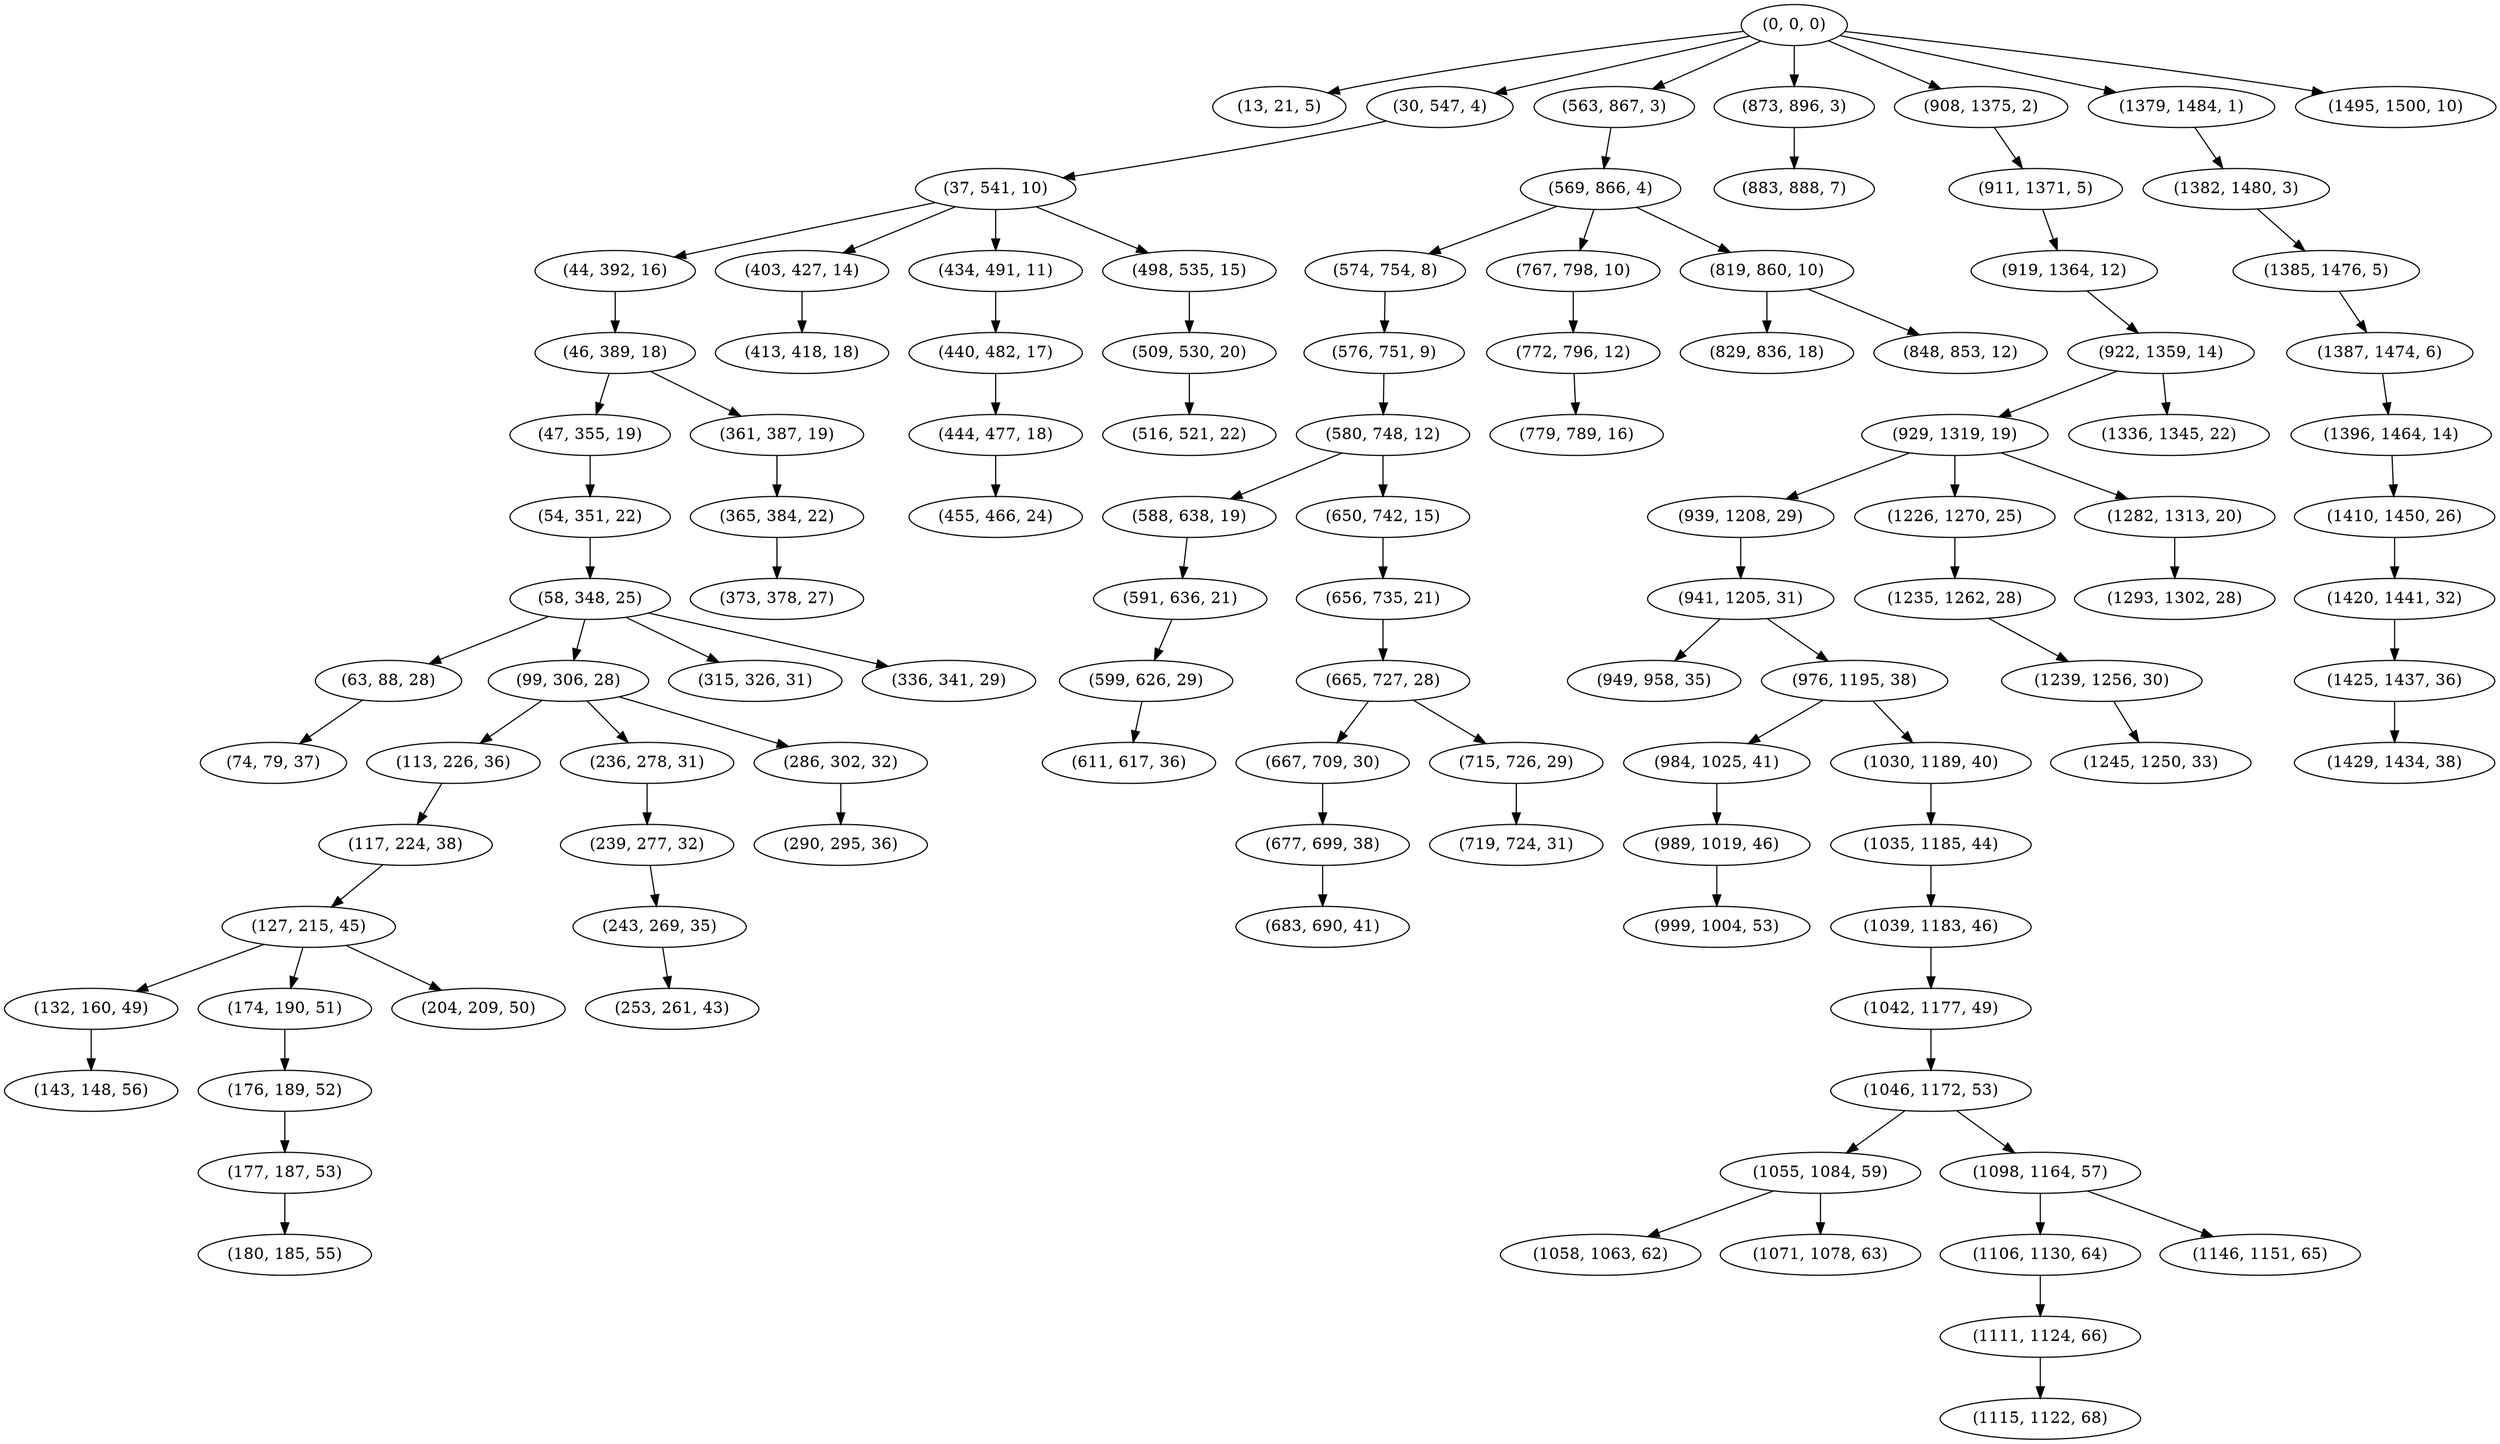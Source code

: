 digraph tree {
    "(0, 0, 0)";
    "(13, 21, 5)";
    "(30, 547, 4)";
    "(37, 541, 10)";
    "(44, 392, 16)";
    "(46, 389, 18)";
    "(47, 355, 19)";
    "(54, 351, 22)";
    "(58, 348, 25)";
    "(63, 88, 28)";
    "(74, 79, 37)";
    "(99, 306, 28)";
    "(113, 226, 36)";
    "(117, 224, 38)";
    "(127, 215, 45)";
    "(132, 160, 49)";
    "(143, 148, 56)";
    "(174, 190, 51)";
    "(176, 189, 52)";
    "(177, 187, 53)";
    "(180, 185, 55)";
    "(204, 209, 50)";
    "(236, 278, 31)";
    "(239, 277, 32)";
    "(243, 269, 35)";
    "(253, 261, 43)";
    "(286, 302, 32)";
    "(290, 295, 36)";
    "(315, 326, 31)";
    "(336, 341, 29)";
    "(361, 387, 19)";
    "(365, 384, 22)";
    "(373, 378, 27)";
    "(403, 427, 14)";
    "(413, 418, 18)";
    "(434, 491, 11)";
    "(440, 482, 17)";
    "(444, 477, 18)";
    "(455, 466, 24)";
    "(498, 535, 15)";
    "(509, 530, 20)";
    "(516, 521, 22)";
    "(563, 867, 3)";
    "(569, 866, 4)";
    "(574, 754, 8)";
    "(576, 751, 9)";
    "(580, 748, 12)";
    "(588, 638, 19)";
    "(591, 636, 21)";
    "(599, 626, 29)";
    "(611, 617, 36)";
    "(650, 742, 15)";
    "(656, 735, 21)";
    "(665, 727, 28)";
    "(667, 709, 30)";
    "(677, 699, 38)";
    "(683, 690, 41)";
    "(715, 726, 29)";
    "(719, 724, 31)";
    "(767, 798, 10)";
    "(772, 796, 12)";
    "(779, 789, 16)";
    "(819, 860, 10)";
    "(829, 836, 18)";
    "(848, 853, 12)";
    "(873, 896, 3)";
    "(883, 888, 7)";
    "(908, 1375, 2)";
    "(911, 1371, 5)";
    "(919, 1364, 12)";
    "(922, 1359, 14)";
    "(929, 1319, 19)";
    "(939, 1208, 29)";
    "(941, 1205, 31)";
    "(949, 958, 35)";
    "(976, 1195, 38)";
    "(984, 1025, 41)";
    "(989, 1019, 46)";
    "(999, 1004, 53)";
    "(1030, 1189, 40)";
    "(1035, 1185, 44)";
    "(1039, 1183, 46)";
    "(1042, 1177, 49)";
    "(1046, 1172, 53)";
    "(1055, 1084, 59)";
    "(1058, 1063, 62)";
    "(1071, 1078, 63)";
    "(1098, 1164, 57)";
    "(1106, 1130, 64)";
    "(1111, 1124, 66)";
    "(1115, 1122, 68)";
    "(1146, 1151, 65)";
    "(1226, 1270, 25)";
    "(1235, 1262, 28)";
    "(1239, 1256, 30)";
    "(1245, 1250, 33)";
    "(1282, 1313, 20)";
    "(1293, 1302, 28)";
    "(1336, 1345, 22)";
    "(1379, 1484, 1)";
    "(1382, 1480, 3)";
    "(1385, 1476, 5)";
    "(1387, 1474, 6)";
    "(1396, 1464, 14)";
    "(1410, 1450, 26)";
    "(1420, 1441, 32)";
    "(1425, 1437, 36)";
    "(1429, 1434, 38)";
    "(1495, 1500, 10)";
    "(0, 0, 0)" -> "(13, 21, 5)";
    "(0, 0, 0)" -> "(30, 547, 4)";
    "(0, 0, 0)" -> "(563, 867, 3)";
    "(0, 0, 0)" -> "(873, 896, 3)";
    "(0, 0, 0)" -> "(908, 1375, 2)";
    "(0, 0, 0)" -> "(1379, 1484, 1)";
    "(0, 0, 0)" -> "(1495, 1500, 10)";
    "(30, 547, 4)" -> "(37, 541, 10)";
    "(37, 541, 10)" -> "(44, 392, 16)";
    "(37, 541, 10)" -> "(403, 427, 14)";
    "(37, 541, 10)" -> "(434, 491, 11)";
    "(37, 541, 10)" -> "(498, 535, 15)";
    "(44, 392, 16)" -> "(46, 389, 18)";
    "(46, 389, 18)" -> "(47, 355, 19)";
    "(46, 389, 18)" -> "(361, 387, 19)";
    "(47, 355, 19)" -> "(54, 351, 22)";
    "(54, 351, 22)" -> "(58, 348, 25)";
    "(58, 348, 25)" -> "(63, 88, 28)";
    "(58, 348, 25)" -> "(99, 306, 28)";
    "(58, 348, 25)" -> "(315, 326, 31)";
    "(58, 348, 25)" -> "(336, 341, 29)";
    "(63, 88, 28)" -> "(74, 79, 37)";
    "(99, 306, 28)" -> "(113, 226, 36)";
    "(99, 306, 28)" -> "(236, 278, 31)";
    "(99, 306, 28)" -> "(286, 302, 32)";
    "(113, 226, 36)" -> "(117, 224, 38)";
    "(117, 224, 38)" -> "(127, 215, 45)";
    "(127, 215, 45)" -> "(132, 160, 49)";
    "(127, 215, 45)" -> "(174, 190, 51)";
    "(127, 215, 45)" -> "(204, 209, 50)";
    "(132, 160, 49)" -> "(143, 148, 56)";
    "(174, 190, 51)" -> "(176, 189, 52)";
    "(176, 189, 52)" -> "(177, 187, 53)";
    "(177, 187, 53)" -> "(180, 185, 55)";
    "(236, 278, 31)" -> "(239, 277, 32)";
    "(239, 277, 32)" -> "(243, 269, 35)";
    "(243, 269, 35)" -> "(253, 261, 43)";
    "(286, 302, 32)" -> "(290, 295, 36)";
    "(361, 387, 19)" -> "(365, 384, 22)";
    "(365, 384, 22)" -> "(373, 378, 27)";
    "(403, 427, 14)" -> "(413, 418, 18)";
    "(434, 491, 11)" -> "(440, 482, 17)";
    "(440, 482, 17)" -> "(444, 477, 18)";
    "(444, 477, 18)" -> "(455, 466, 24)";
    "(498, 535, 15)" -> "(509, 530, 20)";
    "(509, 530, 20)" -> "(516, 521, 22)";
    "(563, 867, 3)" -> "(569, 866, 4)";
    "(569, 866, 4)" -> "(574, 754, 8)";
    "(569, 866, 4)" -> "(767, 798, 10)";
    "(569, 866, 4)" -> "(819, 860, 10)";
    "(574, 754, 8)" -> "(576, 751, 9)";
    "(576, 751, 9)" -> "(580, 748, 12)";
    "(580, 748, 12)" -> "(588, 638, 19)";
    "(580, 748, 12)" -> "(650, 742, 15)";
    "(588, 638, 19)" -> "(591, 636, 21)";
    "(591, 636, 21)" -> "(599, 626, 29)";
    "(599, 626, 29)" -> "(611, 617, 36)";
    "(650, 742, 15)" -> "(656, 735, 21)";
    "(656, 735, 21)" -> "(665, 727, 28)";
    "(665, 727, 28)" -> "(667, 709, 30)";
    "(665, 727, 28)" -> "(715, 726, 29)";
    "(667, 709, 30)" -> "(677, 699, 38)";
    "(677, 699, 38)" -> "(683, 690, 41)";
    "(715, 726, 29)" -> "(719, 724, 31)";
    "(767, 798, 10)" -> "(772, 796, 12)";
    "(772, 796, 12)" -> "(779, 789, 16)";
    "(819, 860, 10)" -> "(829, 836, 18)";
    "(819, 860, 10)" -> "(848, 853, 12)";
    "(873, 896, 3)" -> "(883, 888, 7)";
    "(908, 1375, 2)" -> "(911, 1371, 5)";
    "(911, 1371, 5)" -> "(919, 1364, 12)";
    "(919, 1364, 12)" -> "(922, 1359, 14)";
    "(922, 1359, 14)" -> "(929, 1319, 19)";
    "(922, 1359, 14)" -> "(1336, 1345, 22)";
    "(929, 1319, 19)" -> "(939, 1208, 29)";
    "(929, 1319, 19)" -> "(1226, 1270, 25)";
    "(929, 1319, 19)" -> "(1282, 1313, 20)";
    "(939, 1208, 29)" -> "(941, 1205, 31)";
    "(941, 1205, 31)" -> "(949, 958, 35)";
    "(941, 1205, 31)" -> "(976, 1195, 38)";
    "(976, 1195, 38)" -> "(984, 1025, 41)";
    "(976, 1195, 38)" -> "(1030, 1189, 40)";
    "(984, 1025, 41)" -> "(989, 1019, 46)";
    "(989, 1019, 46)" -> "(999, 1004, 53)";
    "(1030, 1189, 40)" -> "(1035, 1185, 44)";
    "(1035, 1185, 44)" -> "(1039, 1183, 46)";
    "(1039, 1183, 46)" -> "(1042, 1177, 49)";
    "(1042, 1177, 49)" -> "(1046, 1172, 53)";
    "(1046, 1172, 53)" -> "(1055, 1084, 59)";
    "(1046, 1172, 53)" -> "(1098, 1164, 57)";
    "(1055, 1084, 59)" -> "(1058, 1063, 62)";
    "(1055, 1084, 59)" -> "(1071, 1078, 63)";
    "(1098, 1164, 57)" -> "(1106, 1130, 64)";
    "(1098, 1164, 57)" -> "(1146, 1151, 65)";
    "(1106, 1130, 64)" -> "(1111, 1124, 66)";
    "(1111, 1124, 66)" -> "(1115, 1122, 68)";
    "(1226, 1270, 25)" -> "(1235, 1262, 28)";
    "(1235, 1262, 28)" -> "(1239, 1256, 30)";
    "(1239, 1256, 30)" -> "(1245, 1250, 33)";
    "(1282, 1313, 20)" -> "(1293, 1302, 28)";
    "(1379, 1484, 1)" -> "(1382, 1480, 3)";
    "(1382, 1480, 3)" -> "(1385, 1476, 5)";
    "(1385, 1476, 5)" -> "(1387, 1474, 6)";
    "(1387, 1474, 6)" -> "(1396, 1464, 14)";
    "(1396, 1464, 14)" -> "(1410, 1450, 26)";
    "(1410, 1450, 26)" -> "(1420, 1441, 32)";
    "(1420, 1441, 32)" -> "(1425, 1437, 36)";
    "(1425, 1437, 36)" -> "(1429, 1434, 38)";
}
